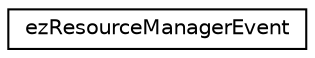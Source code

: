 digraph "Graphical Class Hierarchy"
{
 // LATEX_PDF_SIZE
  edge [fontname="Helvetica",fontsize="10",labelfontname="Helvetica",labelfontsize="10"];
  node [fontname="Helvetica",fontsize="10",shape=record];
  rankdir="LR";
  Node0 [label="ezResourceManagerEvent",height=0.2,width=0.4,color="black", fillcolor="white", style="filled",URL="$da/d4a/structez_resource_manager_event.htm",tooltip="Events sent by the ezResourceManager."];
}
